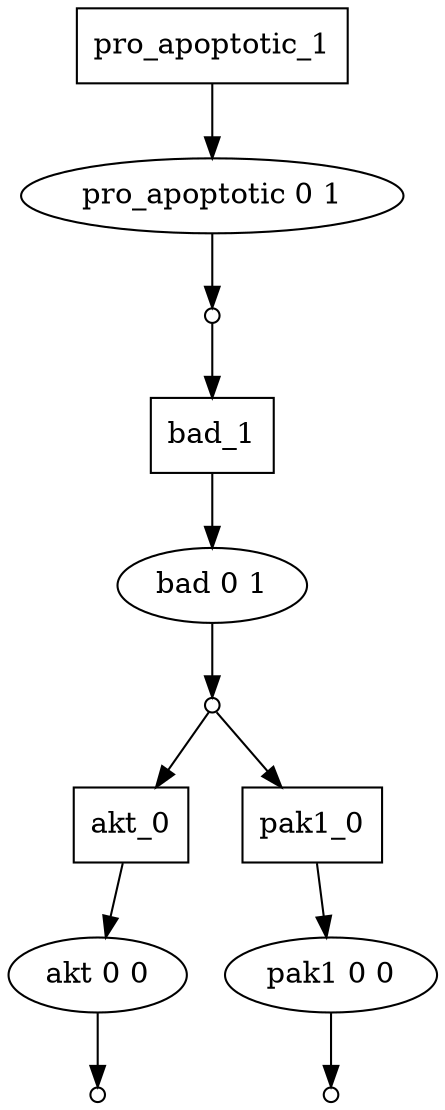 digraph { 
akt_0[shape=box];
akt_0 -> O_akt_0_0;

bad_1[shape=box];
bad_1 -> O_bad_0_1;

pak1_0[shape=box];
pak1_0 -> O_pak1_0_0;

pro_apoptotic_1[shape=box];
pro_apoptotic_1 -> O_pro_apoptotic_0_1;
O_akt_0_0[label="akt 0 0"];
pintsol1[label="",shape=circle,fixedsize=true,width=0.1,height=0.1];
O_akt_0_0 -> pintsol1;


O_bad_0_1[label="bad 0 1"];
pintsol2[label="",shape=circle,fixedsize=true,width=0.1,height=0.1];
O_bad_0_1 -> pintsol2;
pintsol2 -> akt_0;
pintsol2 -> pak1_0;

O_pak1_0_0[label="pak1 0 0"];
pintsol3[label="",shape=circle,fixedsize=true,width=0.1,height=0.1];
O_pak1_0_0 -> pintsol3;


O_pro_apoptotic_0_1[label="pro_apoptotic 0 1"];
pintsol4[label="",shape=circle,fixedsize=true,width=0.1,height=0.1];
O_pro_apoptotic_0_1 -> pintsol4;
pintsol4 -> bad_1;
}
